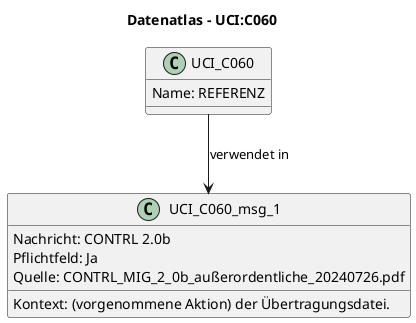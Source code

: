 @startuml
title Datenatlas – UCI:C060
class UCI_C060 {
  Name: REFERENZ
}
class UCI_C060_msg_1 {
  Nachricht: CONTRL 2.0b
  Kontext: (vorgenommene Aktion) der Übertragungsdatei.
  Pflichtfeld: Ja
  Quelle: CONTRL_MIG_2_0b_außerordentliche_20240726.pdf
}
UCI_C060 --> UCI_C060_msg_1 : verwendet in
@enduml